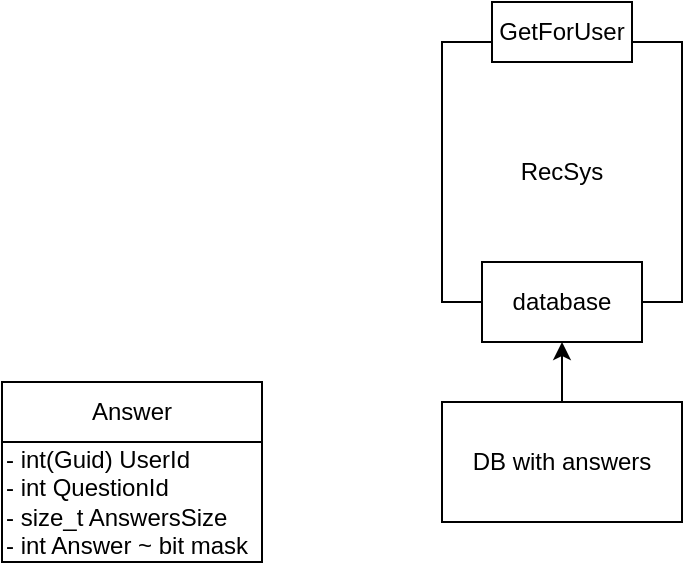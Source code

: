 <mxfile>
    <diagram id="GTaypfW1QjI7Ihl6Mqg9" name="Page-1">
        <mxGraphModel dx="832" dy="1615" grid="1" gridSize="10" guides="1" tooltips="1" connect="1" arrows="1" fold="1" page="1" pageScale="1" pageWidth="850" pageHeight="1100" math="0" shadow="0">
            <root>
                <mxCell id="0"/>
                <mxCell id="1" parent="0"/>
                <mxCell id="3" value="RecSys" style="rounded=0;whiteSpace=wrap;html=1;" vertex="1" parent="1">
                    <mxGeometry x="240" y="-240" width="120" height="130" as="geometry"/>
                </mxCell>
                <mxCell id="10" style="edgeStyle=none;html=1;exitX=0.5;exitY=0;exitDx=0;exitDy=0;entryX=0.5;entryY=1;entryDx=0;entryDy=0;" edge="1" parent="1" source="4" target="8">
                    <mxGeometry relative="1" as="geometry"/>
                </mxCell>
                <mxCell id="4" value="DB with answers" style="rounded=0;whiteSpace=wrap;html=1;" vertex="1" parent="1">
                    <mxGeometry x="240" y="-60" width="120" height="60" as="geometry"/>
                </mxCell>
                <mxCell id="5" value="" style="rounded=0;whiteSpace=wrap;html=1;" vertex="1" parent="1">
                    <mxGeometry x="20" y="-70" width="130" height="90" as="geometry"/>
                </mxCell>
                <mxCell id="6" value="Answer" style="rounded=0;whiteSpace=wrap;html=1;" vertex="1" parent="1">
                    <mxGeometry x="20" y="-70" width="130" height="30" as="geometry"/>
                </mxCell>
                <mxCell id="7" value="- int(Guid) UserId&lt;br&gt;- int QuestionId&lt;br&gt;- size_t AnswersSize&lt;br&gt;- int Answer ~ bit mask" style="text;html=1;strokeColor=none;fillColor=none;align=left;verticalAlign=middle;whiteSpace=wrap;rounded=0;" vertex="1" parent="1">
                    <mxGeometry x="20" y="-40" width="130" height="60" as="geometry"/>
                </mxCell>
                <mxCell id="8" value="database" style="rounded=0;whiteSpace=wrap;html=1;" vertex="1" parent="1">
                    <mxGeometry x="260" y="-130" width="80" height="40" as="geometry"/>
                </mxCell>
                <mxCell id="11" value="GetForUser" style="rounded=0;whiteSpace=wrap;html=1;" vertex="1" parent="1">
                    <mxGeometry x="265" y="-260" width="70" height="30" as="geometry"/>
                </mxCell>
            </root>
        </mxGraphModel>
    </diagram>
</mxfile>